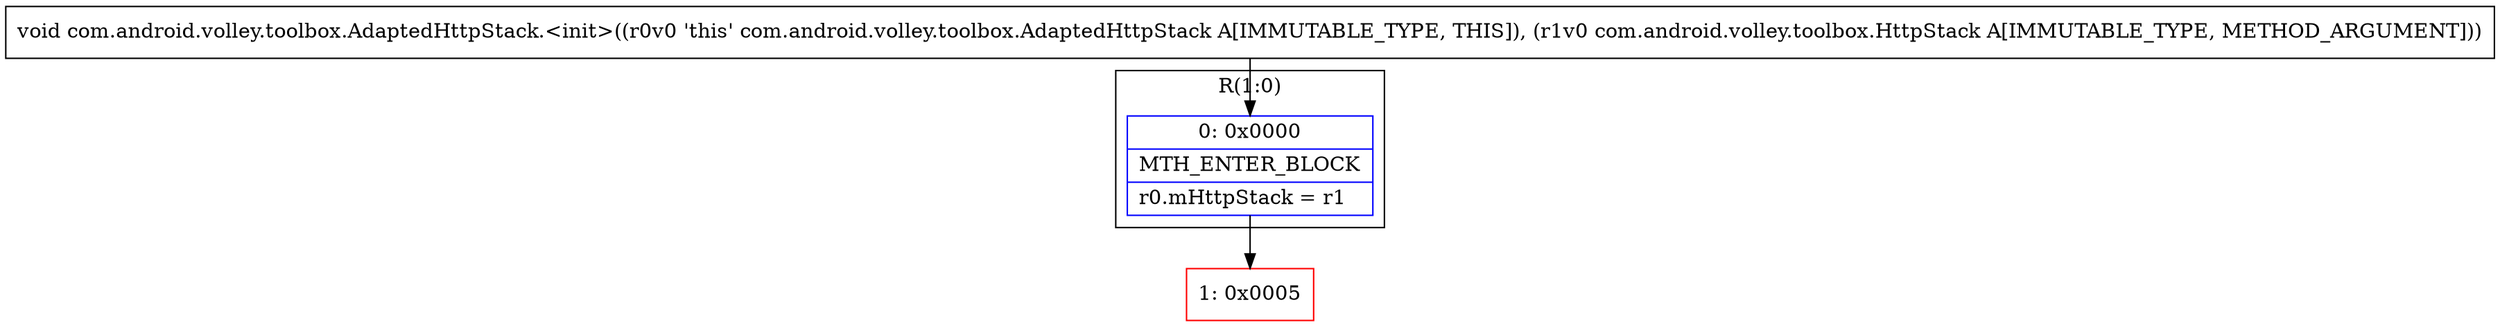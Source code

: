 digraph "CFG forcom.android.volley.toolbox.AdaptedHttpStack.\<init\>(Lcom\/android\/volley\/toolbox\/HttpStack;)V" {
subgraph cluster_Region_261515687 {
label = "R(1:0)";
node [shape=record,color=blue];
Node_0 [shape=record,label="{0\:\ 0x0000|MTH_ENTER_BLOCK\l|r0.mHttpStack = r1\l}"];
}
Node_1 [shape=record,color=red,label="{1\:\ 0x0005}"];
MethodNode[shape=record,label="{void com.android.volley.toolbox.AdaptedHttpStack.\<init\>((r0v0 'this' com.android.volley.toolbox.AdaptedHttpStack A[IMMUTABLE_TYPE, THIS]), (r1v0 com.android.volley.toolbox.HttpStack A[IMMUTABLE_TYPE, METHOD_ARGUMENT])) }"];
MethodNode -> Node_0;
Node_0 -> Node_1;
}

